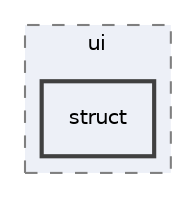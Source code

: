 digraph "src/ui/struct"
{
 // INTERACTIVE_SVG=YES
 // LATEX_PDF_SIZE
  edge [fontname="Helvetica",fontsize="10",labelfontname="Helvetica",labelfontsize="10"];
  node [fontname="Helvetica",fontsize="10",shape=record];
  compound=true
  subgraph clusterdir_da5c6b39c0a2f54e57df6799511cd3ab {
    graph [ bgcolor="#edf0f7", pencolor="grey50", style="filled,dashed,", label="ui", fontname="Helvetica", fontsize="10", URL="dir_da5c6b39c0a2f54e57df6799511cd3ab.html"]
  dir_77b5d71c36a073b86db318490f5560d0 [shape=box, label="struct", style="filled,bold,", fillcolor="#edf0f7", color="grey25", URL="dir_77b5d71c36a073b86db318490f5560d0.html"];
  }
}
